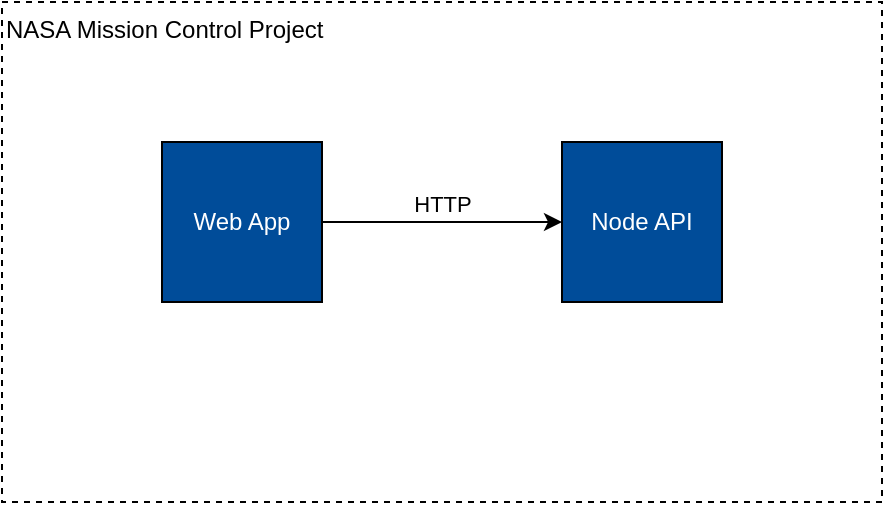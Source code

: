<mxfile version="21.8.1" type="github">
  <diagram name="Page-1" id="chT94DsUAOmHUc2Onf3k">
    <mxGraphModel dx="922" dy="577" grid="1" gridSize="10" guides="1" tooltips="1" connect="1" arrows="1" fold="1" page="1" pageScale="1" pageWidth="1600" pageHeight="900" math="0" shadow="0">
      <root>
        <mxCell id="0" />
        <mxCell id="1" parent="0" />
        <mxCell id="pkFO_bWxdBJQIbptbmhE-4" value="&lt;div&gt;NASA Mission Control Project&lt;/div&gt;" style="rounded=0;whiteSpace=wrap;html=1;fillStyle=auto;dashed=1;align=left;verticalAlign=top;" vertex="1" parent="1">
          <mxGeometry x="200" y="80" width="440" height="250" as="geometry" />
        </mxCell>
        <mxCell id="pkFO_bWxdBJQIbptbmhE-3" value="&lt;div&gt;HTTP&lt;/div&gt;" style="edgeStyle=orthogonalEdgeStyle;rounded=0;orthogonalLoop=1;jettySize=auto;html=1;entryX=0;entryY=0.5;entryDx=0;entryDy=0;verticalAlign=bottom;" edge="1" parent="1" source="pkFO_bWxdBJQIbptbmhE-1" target="pkFO_bWxdBJQIbptbmhE-2">
          <mxGeometry relative="1" as="geometry" />
        </mxCell>
        <mxCell id="pkFO_bWxdBJQIbptbmhE-1" value="&lt;div&gt;Web App&lt;/div&gt;" style="whiteSpace=wrap;html=1;aspect=fixed;fillColor=#004C99;fontColor=#FFFFFF;" vertex="1" parent="1">
          <mxGeometry x="280" y="150" width="80" height="80" as="geometry" />
        </mxCell>
        <mxCell id="pkFO_bWxdBJQIbptbmhE-2" value="Node API" style="whiteSpace=wrap;html=1;aspect=fixed;fillColor=#004C99;fontColor=#FFFFFF;" vertex="1" parent="1">
          <mxGeometry x="480" y="150" width="80" height="80" as="geometry" />
        </mxCell>
      </root>
    </mxGraphModel>
  </diagram>
</mxfile>
